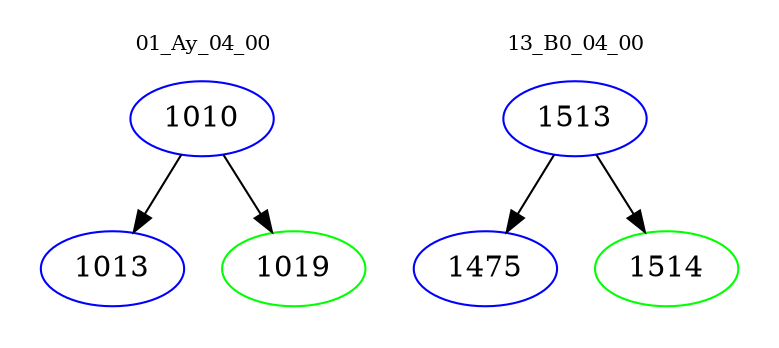 digraph{
subgraph cluster_0 {
color = white
label = "01_Ay_04_00";
fontsize=10;
T0_1010 [label="1010", color="blue"]
T0_1010 -> T0_1013 [color="black"]
T0_1013 [label="1013", color="blue"]
T0_1010 -> T0_1019 [color="black"]
T0_1019 [label="1019", color="green"]
}
subgraph cluster_1 {
color = white
label = "13_B0_04_00";
fontsize=10;
T1_1513 [label="1513", color="blue"]
T1_1513 -> T1_1475 [color="black"]
T1_1475 [label="1475", color="blue"]
T1_1513 -> T1_1514 [color="black"]
T1_1514 [label="1514", color="green"]
}
}
